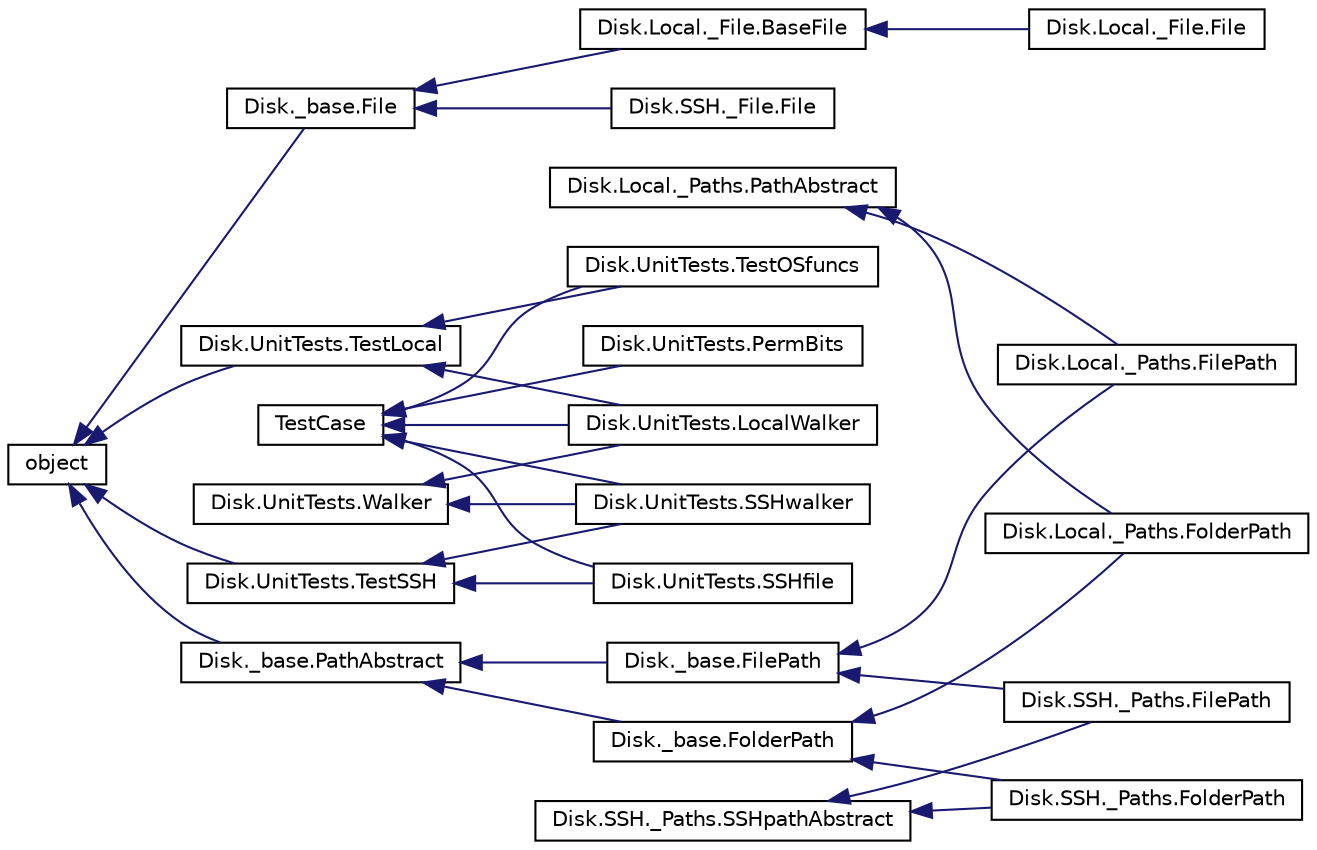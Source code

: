 digraph "Graphical Class Hierarchy"
{
 // INTERACTIVE_SVG=YES
  bgcolor="transparent";
  edge [fontname="Helvetica",fontsize="10",labelfontname="Helvetica",labelfontsize="10"];
  node [fontname="Helvetica",fontsize="10",shape=record];
  rankdir="LR";
  Node1 [label="object",height=0.2,width=0.4,color="black",URL="$classobject.html"];
  Node1 -> Node2 [dir="back",color="midnightblue",fontsize="10",style="solid",fontname="Helvetica"];
  Node2 [label="Disk._base.File",height=0.2,width=0.4,color="black",URL="$class_disk_1_1__base_1_1_file.html"];
  Node2 -> Node3 [dir="back",color="midnightblue",fontsize="10",style="solid",fontname="Helvetica"];
  Node3 [label="Disk.Local._File.BaseFile",height=0.2,width=0.4,color="black",URL="$class_disk_1_1_local_1_1___file_1_1_base_file.html",tooltip="Abstract concept of a file object."];
  Node3 -> Node4 [dir="back",color="midnightblue",fontsize="10",style="solid",fontname="Helvetica"];
  Node4 [label="Disk.Local._File.File",height=0.2,width=0.4,color="black",URL="$class_disk_1_1_local_1_1___file_1_1_file.html",tooltip="Implementation of BaseFile using a FilePath instance to store the path."];
  Node2 -> Node5 [dir="back",color="midnightblue",fontsize="10",style="solid",fontname="Helvetica"];
  Node5 [label="Disk.SSH._File.File",height=0.2,width=0.4,color="black",URL="$class_disk_1_1_s_s_h_1_1___file_1_1_file.html",tooltip="Represents a file on a remote machine."];
  Node1 -> Node6 [dir="back",color="midnightblue",fontsize="10",style="solid",fontname="Helvetica"];
  Node6 [label="Disk._base.PathAbstract",height=0.2,width=0.4,color="black",URL="$class_disk_1_1__base_1_1_path_abstract.html"];
  Node6 -> Node7 [dir="back",color="midnightblue",fontsize="10",style="solid",fontname="Helvetica"];
  Node7 [label="Disk._base.FilePath",height=0.2,width=0.4,color="black",URL="$class_disk_1_1__base_1_1_file_path.html"];
  Node7 -> Node8 [dir="back",color="midnightblue",fontsize="10",style="solid",fontname="Helvetica"];
  Node8 [label="Disk.Local._Paths.FilePath",height=0.2,width=0.4,color="black",URL="$class_disk_1_1_local_1_1___paths_1_1_file_path.html",tooltip="A locally accessible file path."];
  Node7 -> Node9 [dir="back",color="midnightblue",fontsize="10",style="solid",fontname="Helvetica"];
  Node9 [label="Disk.SSH._Paths.FilePath",height=0.2,width=0.4,color="black",URL="$class_disk_1_1_s_s_h_1_1___paths_1_1_file_path.html",tooltip="Path of a file on a remote machine."];
  Node6 -> Node10 [dir="back",color="midnightblue",fontsize="10",style="solid",fontname="Helvetica"];
  Node10 [label="Disk._base.FolderPath",height=0.2,width=0.4,color="black",URL="$class_disk_1_1__base_1_1_folder_path.html",tooltip="Abstract concept of a folder path."];
  Node10 -> Node11 [dir="back",color="midnightblue",fontsize="10",style="solid",fontname="Helvetica"];
  Node11 [label="Disk.Local._Paths.FolderPath",height=0.2,width=0.4,color="black",URL="$class_disk_1_1_local_1_1___paths_1_1_folder_path.html",tooltip="A locally accessible folder path."];
  Node10 -> Node12 [dir="back",color="midnightblue",fontsize="10",style="solid",fontname="Helvetica"];
  Node12 [label="Disk.SSH._Paths.FolderPath",height=0.2,width=0.4,color="black",URL="$class_disk_1_1_s_s_h_1_1___paths_1_1_folder_path.html",tooltip="Path of a folder on a remote machine."];
  Node1 -> Node13 [dir="back",color="midnightblue",fontsize="10",style="solid",fontname="Helvetica"];
  Node13 [label="Disk.UnitTests.TestLocal",height=0.2,width=0.4,color="black",URL="$class_disk_1_1_unit_tests_1_1_test_local.html"];
  Node13 -> Node14 [dir="back",color="midnightblue",fontsize="10",style="solid",fontname="Helvetica"];
  Node14 [label="Disk.UnitTests.LocalWalker",height=0.2,width=0.4,color="black",URL="$class_disk_1_1_unit_tests_1_1_local_walker.html"];
  Node13 -> Node15 [dir="back",color="midnightblue",fontsize="10",style="solid",fontname="Helvetica"];
  Node15 [label="Disk.UnitTests.TestOSfuncs",height=0.2,width=0.4,color="black",URL="$class_disk_1_1_unit_tests_1_1_test_o_sfuncs.html"];
  Node1 -> Node16 [dir="back",color="midnightblue",fontsize="10",style="solid",fontname="Helvetica"];
  Node16 [label="Disk.UnitTests.TestSSH",height=0.2,width=0.4,color="black",URL="$class_disk_1_1_unit_tests_1_1_test_s_s_h.html"];
  Node16 -> Node17 [dir="back",color="midnightblue",fontsize="10",style="solid",fontname="Helvetica"];
  Node17 [label="Disk.UnitTests.SSHfile",height=0.2,width=0.4,color="black",URL="$class_disk_1_1_unit_tests_1_1_s_s_hfile.html"];
  Node16 -> Node18 [dir="back",color="midnightblue",fontsize="10",style="solid",fontname="Helvetica"];
  Node18 [label="Disk.UnitTests.SSHwalker",height=0.2,width=0.4,color="black",URL="$class_disk_1_1_unit_tests_1_1_s_s_hwalker.html"];
  Node19 [label="Disk.Local._Paths.PathAbstract",height=0.2,width=0.4,color="black",URL="$class_disk_1_1_local_1_1___paths_1_1_path_abstract.html",tooltip="Abstract concept of a file or folder path."];
  Node19 -> Node8 [dir="back",color="midnightblue",fontsize="10",style="solid",fontname="Helvetica"];
  Node19 -> Node11 [dir="back",color="midnightblue",fontsize="10",style="solid",fontname="Helvetica"];
  Node20 [label="Disk.SSH._Paths.SSHpathAbstract",height=0.2,width=0.4,color="black",URL="$class_disk_1_1_s_s_h_1_1___paths_1_1_s_s_hpath_abstract.html"];
  Node20 -> Node9 [dir="back",color="midnightblue",fontsize="10",style="solid",fontname="Helvetica"];
  Node20 -> Node12 [dir="back",color="midnightblue",fontsize="10",style="solid",fontname="Helvetica"];
  Node21 [label="TestCase",height=0.2,width=0.4,color="black",URL="$classunittest_1_1_test_case.html"];
  Node21 -> Node14 [dir="back",color="midnightblue",fontsize="10",style="solid",fontname="Helvetica"];
  Node21 -> Node22 [dir="back",color="midnightblue",fontsize="10",style="solid",fontname="Helvetica"];
  Node22 [label="Disk.UnitTests.PermBits",height=0.2,width=0.4,color="black",URL="$class_disk_1_1_unit_tests_1_1_perm_bits.html"];
  Node21 -> Node17 [dir="back",color="midnightblue",fontsize="10",style="solid",fontname="Helvetica"];
  Node21 -> Node18 [dir="back",color="midnightblue",fontsize="10",style="solid",fontname="Helvetica"];
  Node21 -> Node15 [dir="back",color="midnightblue",fontsize="10",style="solid",fontname="Helvetica"];
  Node23 [label="Disk.UnitTests.Walker",height=0.2,width=0.4,color="black",URL="$class_disk_1_1_unit_tests_1_1_walker.html"];
  Node23 -> Node14 [dir="back",color="midnightblue",fontsize="10",style="solid",fontname="Helvetica"];
  Node23 -> Node18 [dir="back",color="midnightblue",fontsize="10",style="solid",fontname="Helvetica"];
}

